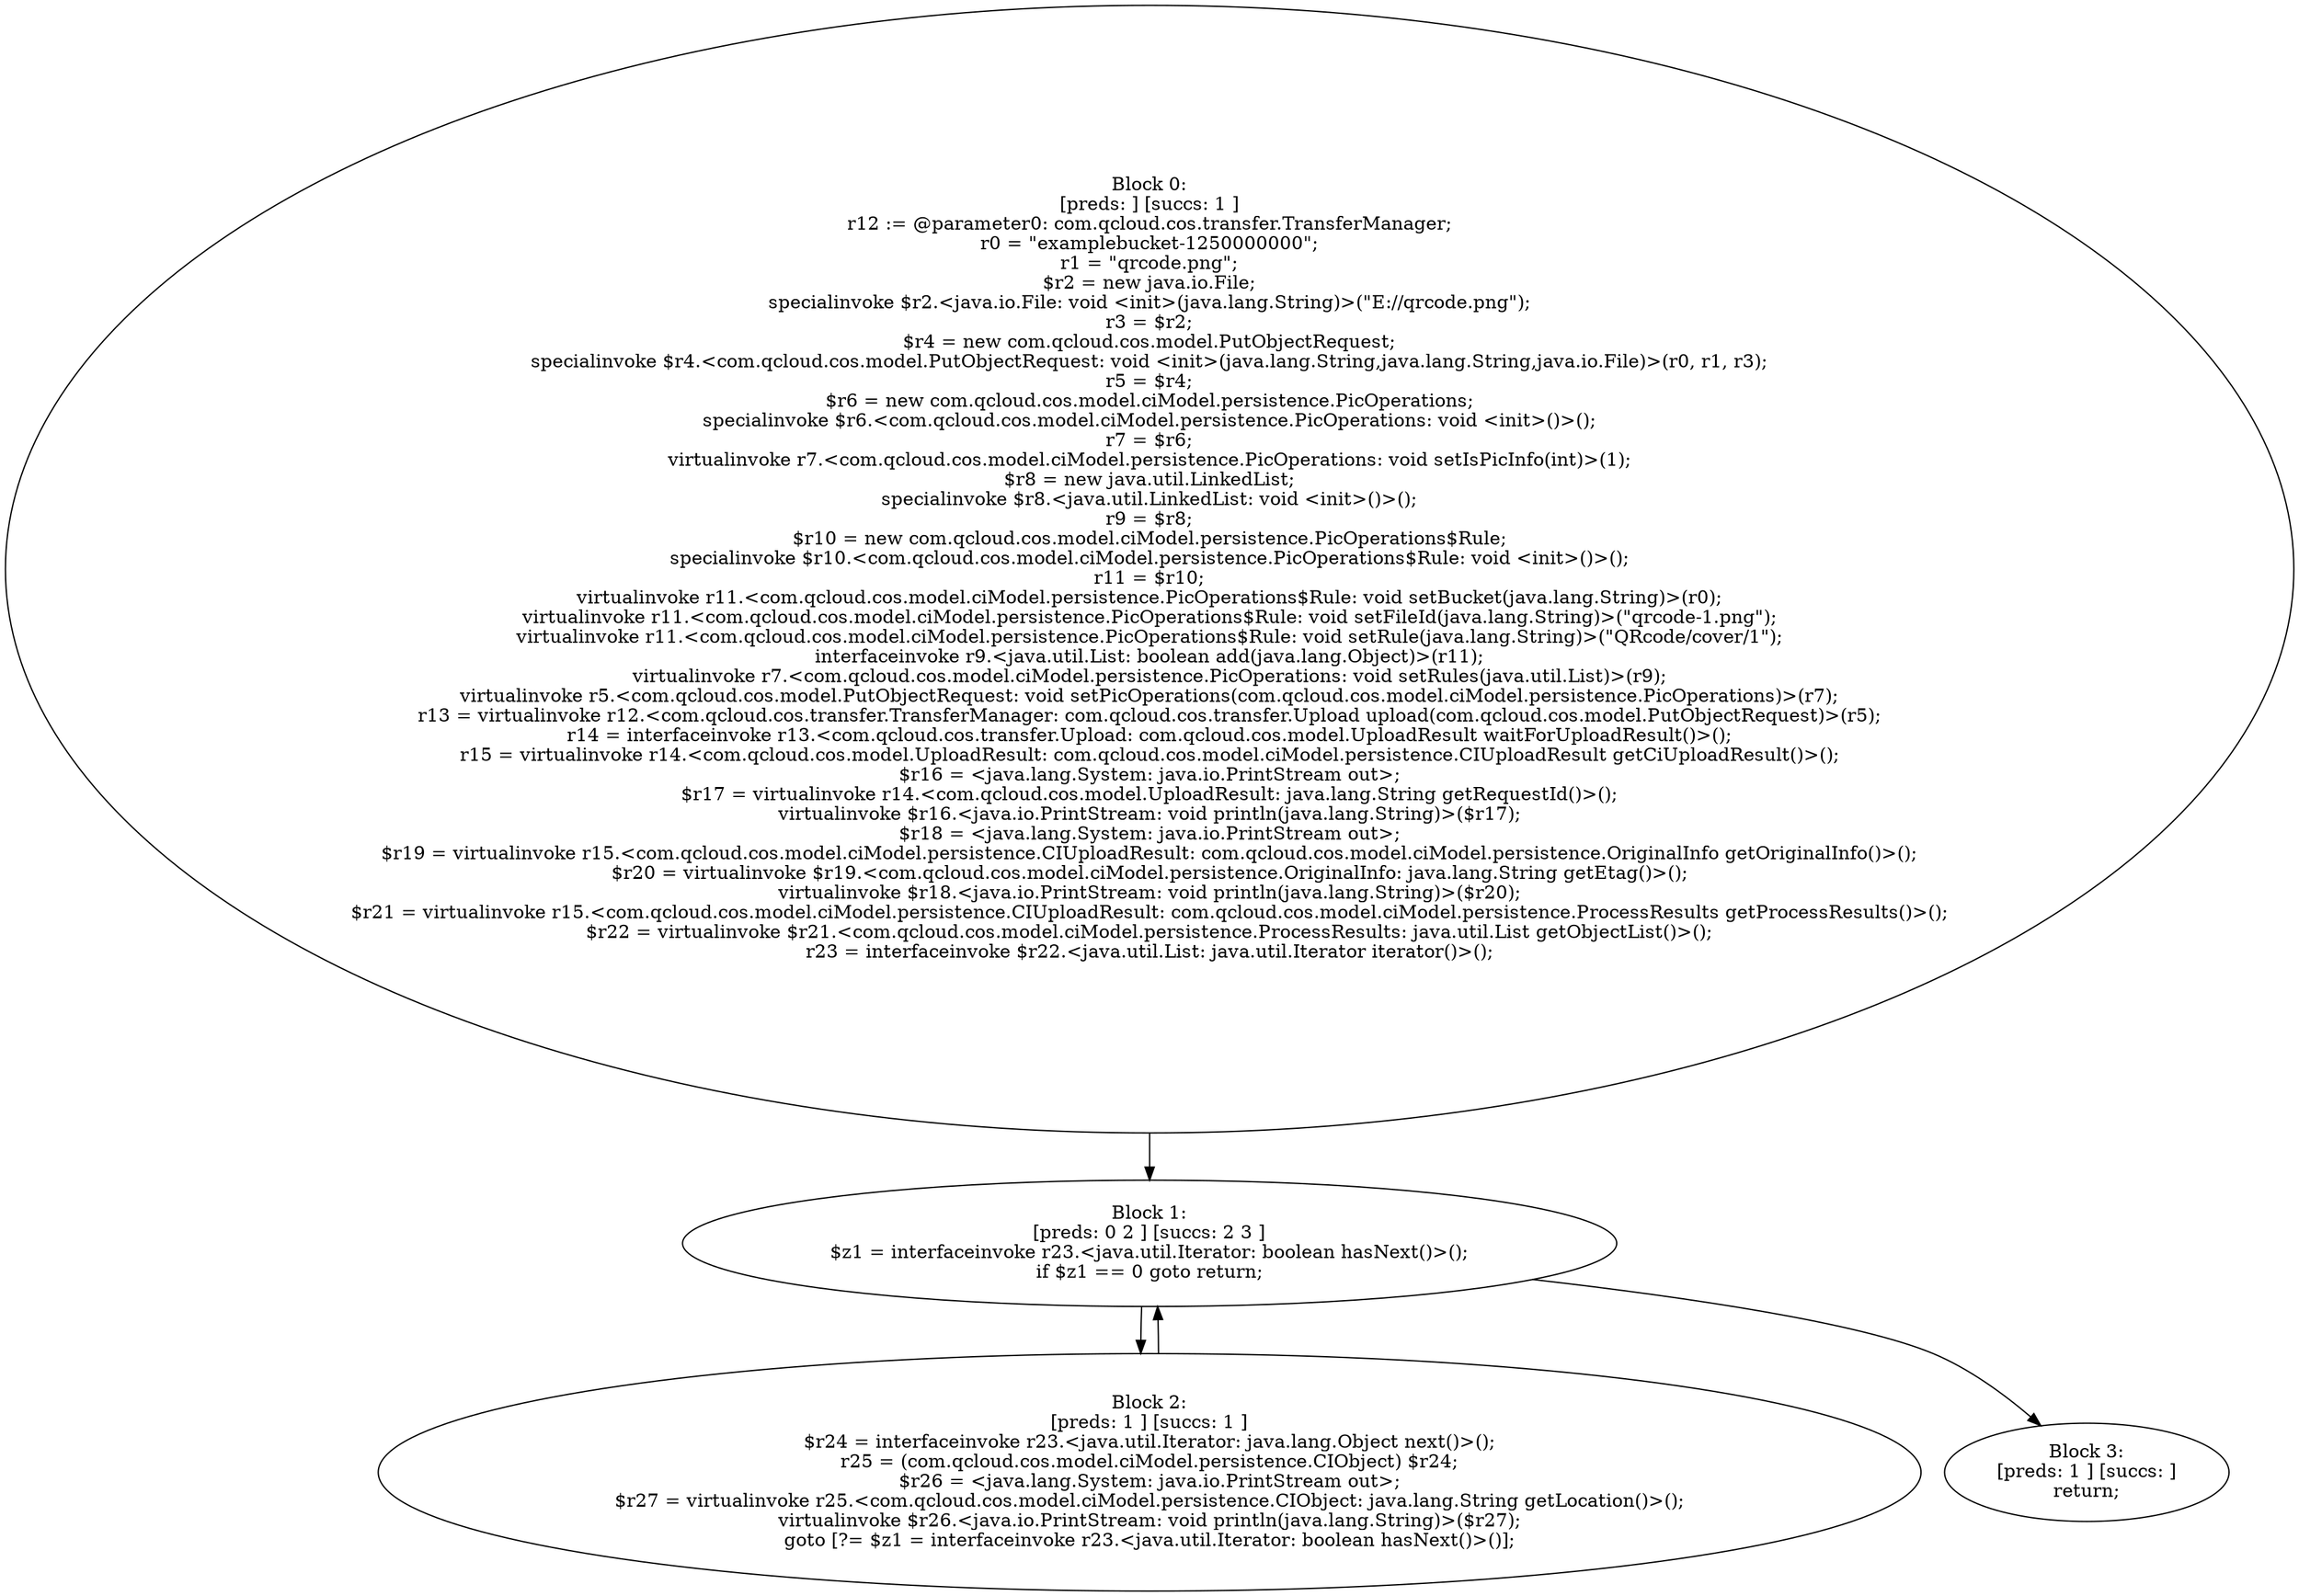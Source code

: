 digraph "unitGraph" {
    "Block 0:
[preds: ] [succs: 1 ]
r12 := @parameter0: com.qcloud.cos.transfer.TransferManager;
r0 = \"examplebucket-1250000000\";
r1 = \"qrcode.png\";
$r2 = new java.io.File;
specialinvoke $r2.<java.io.File: void <init>(java.lang.String)>(\"E://qrcode.png\");
r3 = $r2;
$r4 = new com.qcloud.cos.model.PutObjectRequest;
specialinvoke $r4.<com.qcloud.cos.model.PutObjectRequest: void <init>(java.lang.String,java.lang.String,java.io.File)>(r0, r1, r3);
r5 = $r4;
$r6 = new com.qcloud.cos.model.ciModel.persistence.PicOperations;
specialinvoke $r6.<com.qcloud.cos.model.ciModel.persistence.PicOperations: void <init>()>();
r7 = $r6;
virtualinvoke r7.<com.qcloud.cos.model.ciModel.persistence.PicOperations: void setIsPicInfo(int)>(1);
$r8 = new java.util.LinkedList;
specialinvoke $r8.<java.util.LinkedList: void <init>()>();
r9 = $r8;
$r10 = new com.qcloud.cos.model.ciModel.persistence.PicOperations$Rule;
specialinvoke $r10.<com.qcloud.cos.model.ciModel.persistence.PicOperations$Rule: void <init>()>();
r11 = $r10;
virtualinvoke r11.<com.qcloud.cos.model.ciModel.persistence.PicOperations$Rule: void setBucket(java.lang.String)>(r0);
virtualinvoke r11.<com.qcloud.cos.model.ciModel.persistence.PicOperations$Rule: void setFileId(java.lang.String)>(\"qrcode-1.png\");
virtualinvoke r11.<com.qcloud.cos.model.ciModel.persistence.PicOperations$Rule: void setRule(java.lang.String)>(\"QRcode/cover/1\");
interfaceinvoke r9.<java.util.List: boolean add(java.lang.Object)>(r11);
virtualinvoke r7.<com.qcloud.cos.model.ciModel.persistence.PicOperations: void setRules(java.util.List)>(r9);
virtualinvoke r5.<com.qcloud.cos.model.PutObjectRequest: void setPicOperations(com.qcloud.cos.model.ciModel.persistence.PicOperations)>(r7);
r13 = virtualinvoke r12.<com.qcloud.cos.transfer.TransferManager: com.qcloud.cos.transfer.Upload upload(com.qcloud.cos.model.PutObjectRequest)>(r5);
r14 = interfaceinvoke r13.<com.qcloud.cos.transfer.Upload: com.qcloud.cos.model.UploadResult waitForUploadResult()>();
r15 = virtualinvoke r14.<com.qcloud.cos.model.UploadResult: com.qcloud.cos.model.ciModel.persistence.CIUploadResult getCiUploadResult()>();
$r16 = <java.lang.System: java.io.PrintStream out>;
$r17 = virtualinvoke r14.<com.qcloud.cos.model.UploadResult: java.lang.String getRequestId()>();
virtualinvoke $r16.<java.io.PrintStream: void println(java.lang.String)>($r17);
$r18 = <java.lang.System: java.io.PrintStream out>;
$r19 = virtualinvoke r15.<com.qcloud.cos.model.ciModel.persistence.CIUploadResult: com.qcloud.cos.model.ciModel.persistence.OriginalInfo getOriginalInfo()>();
$r20 = virtualinvoke $r19.<com.qcloud.cos.model.ciModel.persistence.OriginalInfo: java.lang.String getEtag()>();
virtualinvoke $r18.<java.io.PrintStream: void println(java.lang.String)>($r20);
$r21 = virtualinvoke r15.<com.qcloud.cos.model.ciModel.persistence.CIUploadResult: com.qcloud.cos.model.ciModel.persistence.ProcessResults getProcessResults()>();
$r22 = virtualinvoke $r21.<com.qcloud.cos.model.ciModel.persistence.ProcessResults: java.util.List getObjectList()>();
r23 = interfaceinvoke $r22.<java.util.List: java.util.Iterator iterator()>();
"
    "Block 1:
[preds: 0 2 ] [succs: 2 3 ]
$z1 = interfaceinvoke r23.<java.util.Iterator: boolean hasNext()>();
if $z1 == 0 goto return;
"
    "Block 2:
[preds: 1 ] [succs: 1 ]
$r24 = interfaceinvoke r23.<java.util.Iterator: java.lang.Object next()>();
r25 = (com.qcloud.cos.model.ciModel.persistence.CIObject) $r24;
$r26 = <java.lang.System: java.io.PrintStream out>;
$r27 = virtualinvoke r25.<com.qcloud.cos.model.ciModel.persistence.CIObject: java.lang.String getLocation()>();
virtualinvoke $r26.<java.io.PrintStream: void println(java.lang.String)>($r27);
goto [?= $z1 = interfaceinvoke r23.<java.util.Iterator: boolean hasNext()>()];
"
    "Block 3:
[preds: 1 ] [succs: ]
return;
"
    "Block 0:
[preds: ] [succs: 1 ]
r12 := @parameter0: com.qcloud.cos.transfer.TransferManager;
r0 = \"examplebucket-1250000000\";
r1 = \"qrcode.png\";
$r2 = new java.io.File;
specialinvoke $r2.<java.io.File: void <init>(java.lang.String)>(\"E://qrcode.png\");
r3 = $r2;
$r4 = new com.qcloud.cos.model.PutObjectRequest;
specialinvoke $r4.<com.qcloud.cos.model.PutObjectRequest: void <init>(java.lang.String,java.lang.String,java.io.File)>(r0, r1, r3);
r5 = $r4;
$r6 = new com.qcloud.cos.model.ciModel.persistence.PicOperations;
specialinvoke $r6.<com.qcloud.cos.model.ciModel.persistence.PicOperations: void <init>()>();
r7 = $r6;
virtualinvoke r7.<com.qcloud.cos.model.ciModel.persistence.PicOperations: void setIsPicInfo(int)>(1);
$r8 = new java.util.LinkedList;
specialinvoke $r8.<java.util.LinkedList: void <init>()>();
r9 = $r8;
$r10 = new com.qcloud.cos.model.ciModel.persistence.PicOperations$Rule;
specialinvoke $r10.<com.qcloud.cos.model.ciModel.persistence.PicOperations$Rule: void <init>()>();
r11 = $r10;
virtualinvoke r11.<com.qcloud.cos.model.ciModel.persistence.PicOperations$Rule: void setBucket(java.lang.String)>(r0);
virtualinvoke r11.<com.qcloud.cos.model.ciModel.persistence.PicOperations$Rule: void setFileId(java.lang.String)>(\"qrcode-1.png\");
virtualinvoke r11.<com.qcloud.cos.model.ciModel.persistence.PicOperations$Rule: void setRule(java.lang.String)>(\"QRcode/cover/1\");
interfaceinvoke r9.<java.util.List: boolean add(java.lang.Object)>(r11);
virtualinvoke r7.<com.qcloud.cos.model.ciModel.persistence.PicOperations: void setRules(java.util.List)>(r9);
virtualinvoke r5.<com.qcloud.cos.model.PutObjectRequest: void setPicOperations(com.qcloud.cos.model.ciModel.persistence.PicOperations)>(r7);
r13 = virtualinvoke r12.<com.qcloud.cos.transfer.TransferManager: com.qcloud.cos.transfer.Upload upload(com.qcloud.cos.model.PutObjectRequest)>(r5);
r14 = interfaceinvoke r13.<com.qcloud.cos.transfer.Upload: com.qcloud.cos.model.UploadResult waitForUploadResult()>();
r15 = virtualinvoke r14.<com.qcloud.cos.model.UploadResult: com.qcloud.cos.model.ciModel.persistence.CIUploadResult getCiUploadResult()>();
$r16 = <java.lang.System: java.io.PrintStream out>;
$r17 = virtualinvoke r14.<com.qcloud.cos.model.UploadResult: java.lang.String getRequestId()>();
virtualinvoke $r16.<java.io.PrintStream: void println(java.lang.String)>($r17);
$r18 = <java.lang.System: java.io.PrintStream out>;
$r19 = virtualinvoke r15.<com.qcloud.cos.model.ciModel.persistence.CIUploadResult: com.qcloud.cos.model.ciModel.persistence.OriginalInfo getOriginalInfo()>();
$r20 = virtualinvoke $r19.<com.qcloud.cos.model.ciModel.persistence.OriginalInfo: java.lang.String getEtag()>();
virtualinvoke $r18.<java.io.PrintStream: void println(java.lang.String)>($r20);
$r21 = virtualinvoke r15.<com.qcloud.cos.model.ciModel.persistence.CIUploadResult: com.qcloud.cos.model.ciModel.persistence.ProcessResults getProcessResults()>();
$r22 = virtualinvoke $r21.<com.qcloud.cos.model.ciModel.persistence.ProcessResults: java.util.List getObjectList()>();
r23 = interfaceinvoke $r22.<java.util.List: java.util.Iterator iterator()>();
"->"Block 1:
[preds: 0 2 ] [succs: 2 3 ]
$z1 = interfaceinvoke r23.<java.util.Iterator: boolean hasNext()>();
if $z1 == 0 goto return;
";
    "Block 1:
[preds: 0 2 ] [succs: 2 3 ]
$z1 = interfaceinvoke r23.<java.util.Iterator: boolean hasNext()>();
if $z1 == 0 goto return;
"->"Block 2:
[preds: 1 ] [succs: 1 ]
$r24 = interfaceinvoke r23.<java.util.Iterator: java.lang.Object next()>();
r25 = (com.qcloud.cos.model.ciModel.persistence.CIObject) $r24;
$r26 = <java.lang.System: java.io.PrintStream out>;
$r27 = virtualinvoke r25.<com.qcloud.cos.model.ciModel.persistence.CIObject: java.lang.String getLocation()>();
virtualinvoke $r26.<java.io.PrintStream: void println(java.lang.String)>($r27);
goto [?= $z1 = interfaceinvoke r23.<java.util.Iterator: boolean hasNext()>()];
";
    "Block 1:
[preds: 0 2 ] [succs: 2 3 ]
$z1 = interfaceinvoke r23.<java.util.Iterator: boolean hasNext()>();
if $z1 == 0 goto return;
"->"Block 3:
[preds: 1 ] [succs: ]
return;
";
    "Block 2:
[preds: 1 ] [succs: 1 ]
$r24 = interfaceinvoke r23.<java.util.Iterator: java.lang.Object next()>();
r25 = (com.qcloud.cos.model.ciModel.persistence.CIObject) $r24;
$r26 = <java.lang.System: java.io.PrintStream out>;
$r27 = virtualinvoke r25.<com.qcloud.cos.model.ciModel.persistence.CIObject: java.lang.String getLocation()>();
virtualinvoke $r26.<java.io.PrintStream: void println(java.lang.String)>($r27);
goto [?= $z1 = interfaceinvoke r23.<java.util.Iterator: boolean hasNext()>()];
"->"Block 1:
[preds: 0 2 ] [succs: 2 3 ]
$z1 = interfaceinvoke r23.<java.util.Iterator: boolean hasNext()>();
if $z1 == 0 goto return;
";
}

